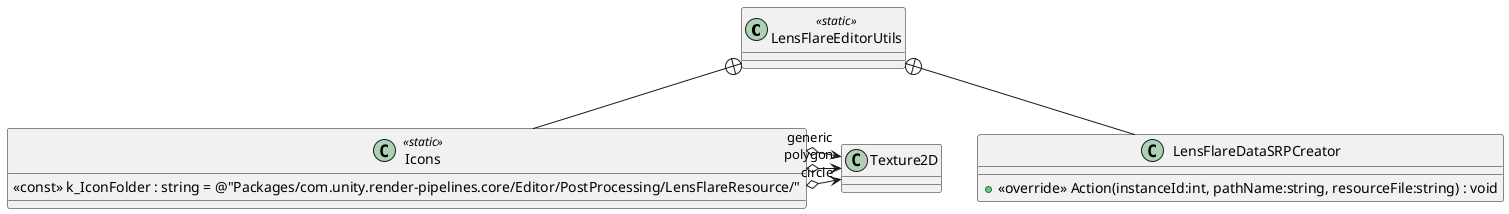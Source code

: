 @startuml
class LensFlareEditorUtils <<static>> {
}
class Icons <<static>> {
    <<const>> k_IconFolder : string = @"Packages/com.unity.render-pipelines.core/Editor/PostProcessing/LensFlareResource/"
}
class LensFlareDataSRPCreator {
    + <<override>> Action(instanceId:int, pathName:string, resourceFile:string) : void
}
LensFlareEditorUtils +-- Icons
Icons o-> "circle" Texture2D
Icons o-> "polygon" Texture2D
Icons o-> "generic" Texture2D
LensFlareEditorUtils +-- LensFlareDataSRPCreator
@enduml
